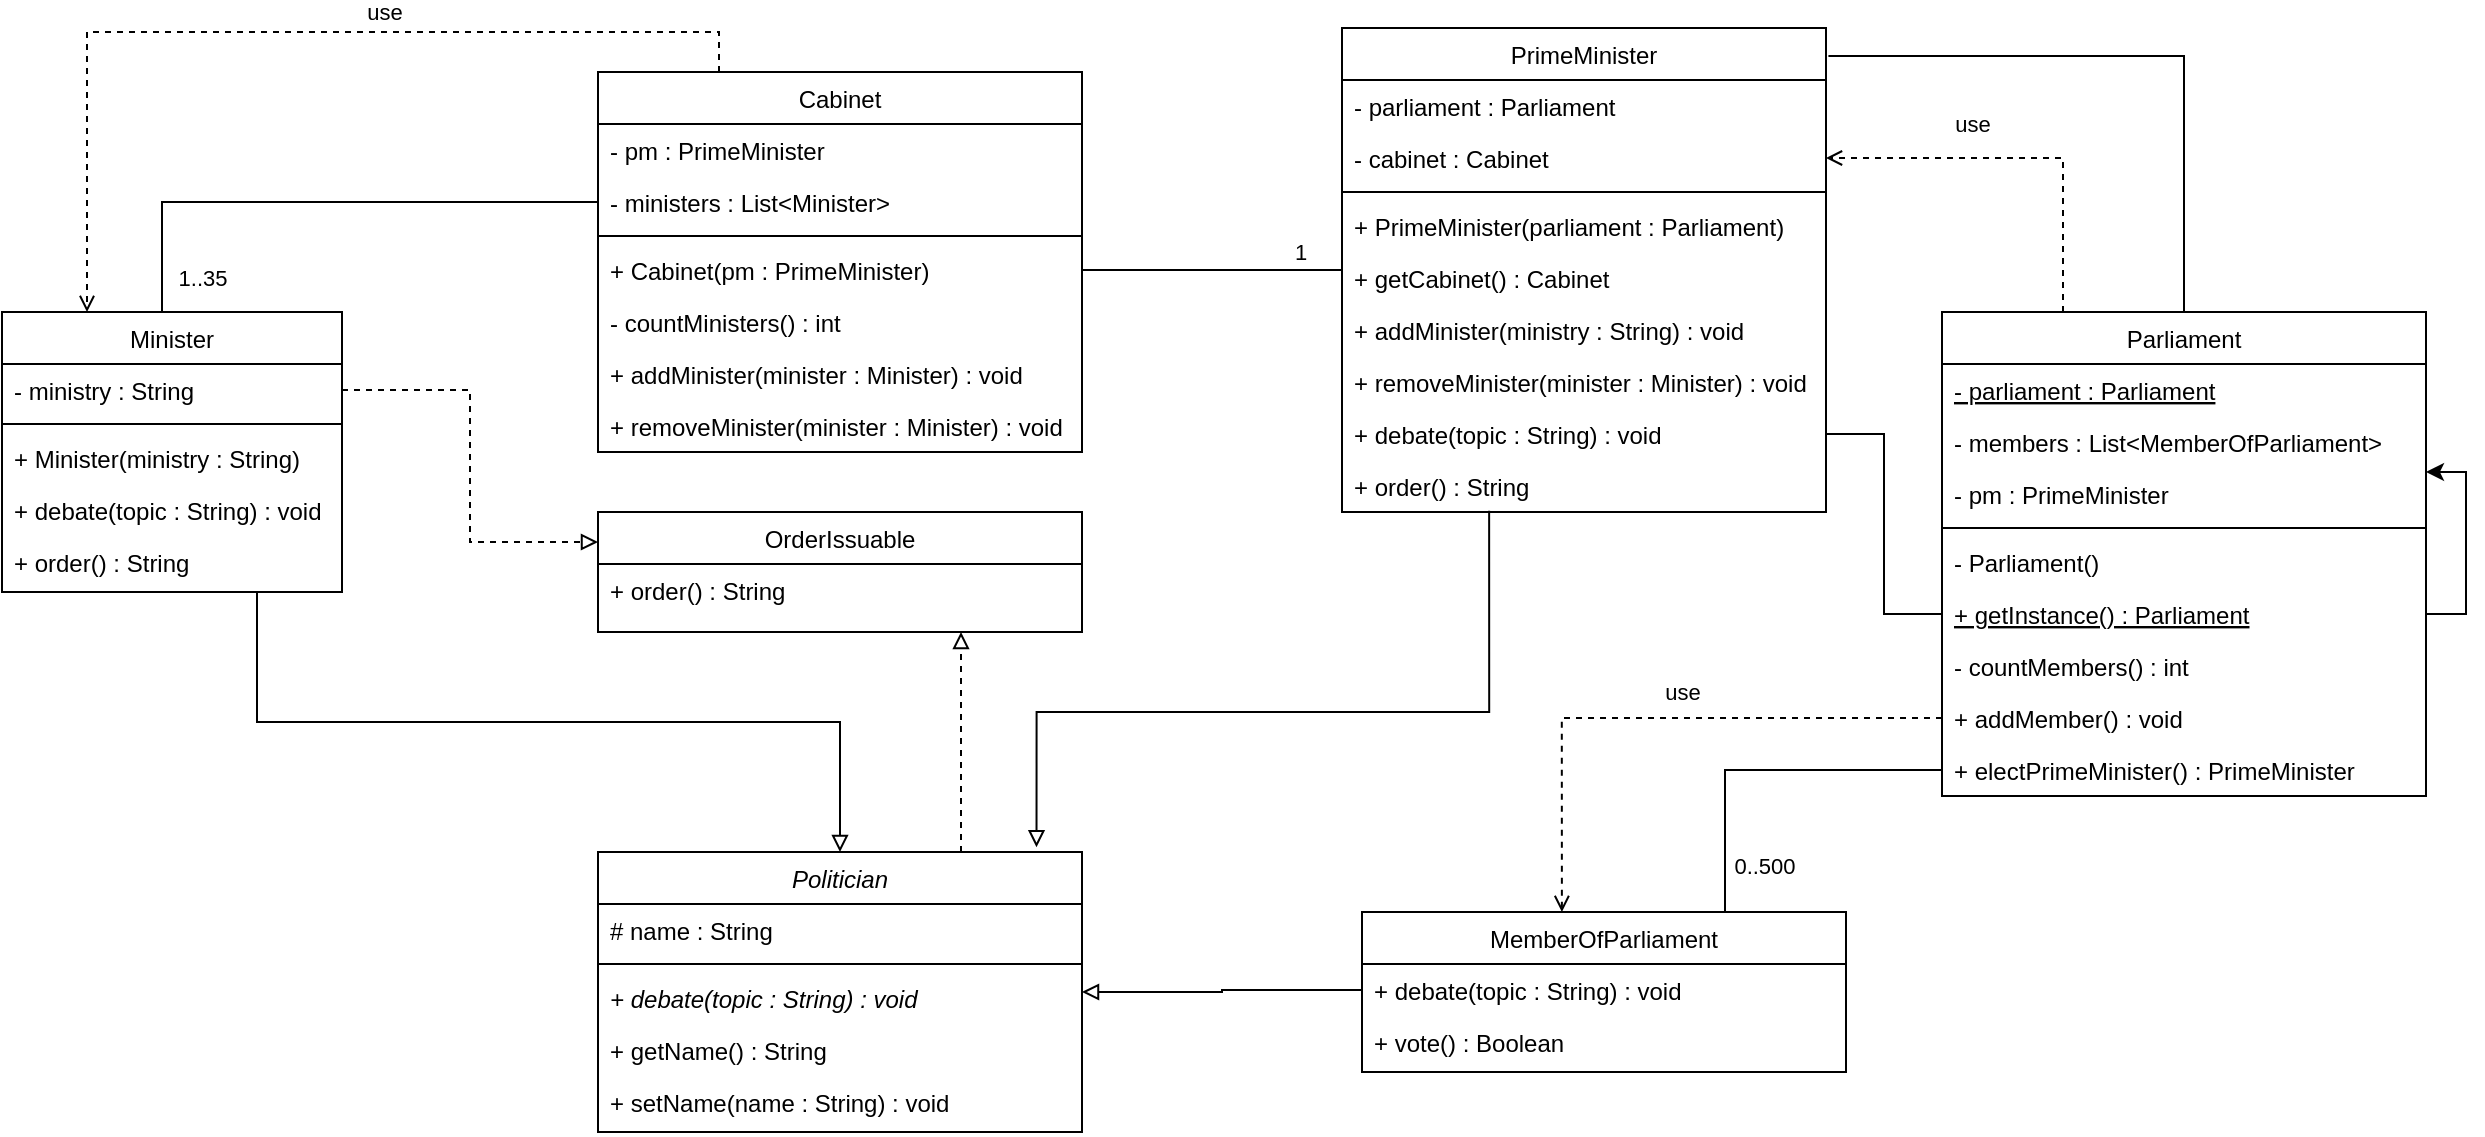 <mxfile version="17.0.0" type="device"><diagram id="C5RBs43oDa-KdzZeNtuy" name="Page-1"><mxGraphModel dx="1378" dy="768" grid="1" gridSize="10" guides="1" tooltips="1" connect="1" arrows="1" fold="1" page="1" pageScale="1" pageWidth="827" pageHeight="1169" math="0" shadow="0"><root><mxCell id="WIyWlLk6GJQsqaUBKTNV-0"/><mxCell id="WIyWlLk6GJQsqaUBKTNV-1" parent="WIyWlLk6GJQsqaUBKTNV-0"/><mxCell id="UvhGM3OK--eow40KzzBE-19" style="edgeStyle=orthogonalEdgeStyle;rounded=0;orthogonalLoop=1;jettySize=auto;html=1;exitX=0.25;exitY=0;exitDx=0;exitDy=0;entryX=0.25;entryY=0;entryDx=0;entryDy=0;dashed=1;endArrow=open;endFill=0;" edge="1" parent="WIyWlLk6GJQsqaUBKTNV-1" source="zkfFHV4jXpPFQw0GAbJ--17" target="Q0dpsQ_1_JngeyNaTn3y-10"><mxGeometry relative="1" as="geometry"/></mxCell><mxCell id="UvhGM3OK--eow40KzzBE-20" value="use" style="edgeLabel;html=1;align=center;verticalAlign=middle;resizable=0;points=[];" vertex="1" connectable="0" parent="UvhGM3OK--eow40KzzBE-19"><mxGeometry x="-0.213" y="-2" relative="1" as="geometry"><mxPoint y="-8" as="offset"/></mxGeometry></mxCell><mxCell id="zkfFHV4jXpPFQw0GAbJ--17" value="Cabinet" style="swimlane;fontStyle=0;align=center;verticalAlign=top;childLayout=stackLayout;horizontal=1;startSize=26;horizontalStack=0;resizeParent=1;resizeLast=0;collapsible=1;marginBottom=0;rounded=0;shadow=0;strokeWidth=1;" parent="WIyWlLk6GJQsqaUBKTNV-1" vertex="1"><mxGeometry x="508" y="120" width="242" height="190" as="geometry"><mxRectangle x="550" y="140" width="160" height="26" as="alternateBounds"/></mxGeometry></mxCell><mxCell id="zkfFHV4jXpPFQw0GAbJ--18" value="- pm : PrimeMinister" style="text;align=left;verticalAlign=top;spacingLeft=4;spacingRight=4;overflow=hidden;rotatable=0;points=[[0,0.5],[1,0.5]];portConstraint=eastwest;" parent="zkfFHV4jXpPFQw0GAbJ--17" vertex="1"><mxGeometry y="26" width="242" height="26" as="geometry"/></mxCell><mxCell id="zkfFHV4jXpPFQw0GAbJ--19" value="- ministers : List&lt;Minister&gt; " style="text;align=left;verticalAlign=top;spacingLeft=4;spacingRight=4;overflow=hidden;rotatable=0;points=[[0,0.5],[1,0.5]];portConstraint=eastwest;rounded=0;shadow=0;html=0;" parent="zkfFHV4jXpPFQw0GAbJ--17" vertex="1"><mxGeometry y="52" width="242" height="26" as="geometry"/></mxCell><mxCell id="zkfFHV4jXpPFQw0GAbJ--23" value="" style="line;html=1;strokeWidth=1;align=left;verticalAlign=middle;spacingTop=-1;spacingLeft=3;spacingRight=3;rotatable=0;labelPosition=right;points=[];portConstraint=eastwest;" parent="zkfFHV4jXpPFQw0GAbJ--17" vertex="1"><mxGeometry y="78" width="242" height="8" as="geometry"/></mxCell><mxCell id="zkfFHV4jXpPFQw0GAbJ--24" value="+ Cabinet(pm : PrimeMinister)" style="text;align=left;verticalAlign=top;spacingLeft=4;spacingRight=4;overflow=hidden;rotatable=0;points=[[0,0.5],[1,0.5]];portConstraint=eastwest;" parent="zkfFHV4jXpPFQw0GAbJ--17" vertex="1"><mxGeometry y="86" width="242" height="26" as="geometry"/></mxCell><mxCell id="zkfFHV4jXpPFQw0GAbJ--25" value="- countMinisters() : int" style="text;align=left;verticalAlign=top;spacingLeft=4;spacingRight=4;overflow=hidden;rotatable=0;points=[[0,0.5],[1,0.5]];portConstraint=eastwest;" parent="zkfFHV4jXpPFQw0GAbJ--17" vertex="1"><mxGeometry y="112" width="242" height="26" as="geometry"/></mxCell><mxCell id="Q0dpsQ_1_JngeyNaTn3y-0" value="+ addMinister(minister : Minister) : void" style="text;align=left;verticalAlign=top;spacingLeft=4;spacingRight=4;overflow=hidden;rotatable=0;points=[[0,0.5],[1,0.5]];portConstraint=eastwest;" parent="zkfFHV4jXpPFQw0GAbJ--17" vertex="1"><mxGeometry y="138" width="242" height="26" as="geometry"/></mxCell><mxCell id="Q0dpsQ_1_JngeyNaTn3y-1" value="+ removeMinister(minister : Minister) : void" style="text;align=left;verticalAlign=top;spacingLeft=4;spacingRight=4;overflow=hidden;rotatable=0;points=[[0,0.5],[1,0.5]];portConstraint=eastwest;" parent="zkfFHV4jXpPFQw0GAbJ--17" vertex="1"><mxGeometry y="164" width="242" height="26" as="geometry"/></mxCell><mxCell id="UvhGM3OK--eow40KzzBE-12" style="edgeStyle=orthogonalEdgeStyle;rounded=0;orthogonalLoop=1;jettySize=auto;html=1;exitX=0.75;exitY=0;exitDx=0;exitDy=0;endArrow=none;endFill=0;" edge="1" parent="WIyWlLk6GJQsqaUBKTNV-1" source="Q0dpsQ_1_JngeyNaTn3y-2" target="Q0dpsQ_1_JngeyNaTn3y-32"><mxGeometry relative="1" as="geometry"/></mxCell><mxCell id="UvhGM3OK--eow40KzzBE-18" value="0..500" style="edgeLabel;html=1;align=center;verticalAlign=middle;resizable=0;points=[];" vertex="1" connectable="0" parent="UvhGM3OK--eow40KzzBE-12"><mxGeometry x="-0.741" y="1" relative="1" as="geometry"><mxPoint x="20" as="offset"/></mxGeometry></mxCell><mxCell id="Q0dpsQ_1_JngeyNaTn3y-2" value="MemberOfParliament" style="swimlane;fontStyle=0;align=center;verticalAlign=top;childLayout=stackLayout;horizontal=1;startSize=26;horizontalStack=0;resizeParent=1;resizeLast=0;collapsible=1;marginBottom=0;rounded=0;shadow=0;strokeWidth=1;" parent="WIyWlLk6GJQsqaUBKTNV-1" vertex="1"><mxGeometry x="890" y="540" width="242" height="80" as="geometry"><mxRectangle x="550" y="140" width="160" height="26" as="alternateBounds"/></mxGeometry></mxCell><mxCell id="Q0dpsQ_1_JngeyNaTn3y-9" value="+ debate(topic : String) : void" style="text;align=left;verticalAlign=top;spacingLeft=4;spacingRight=4;overflow=hidden;rotatable=0;points=[[0,0.5],[1,0.5]];portConstraint=eastwest;" parent="Q0dpsQ_1_JngeyNaTn3y-2" vertex="1"><mxGeometry y="26" width="242" height="26" as="geometry"/></mxCell><mxCell id="Q0dpsQ_1_JngeyNaTn3y-8" value="+ vote() : Boolean" style="text;align=left;verticalAlign=top;spacingLeft=4;spacingRight=4;overflow=hidden;rotatable=0;points=[[0,0.5],[1,0.5]];portConstraint=eastwest;" parent="Q0dpsQ_1_JngeyNaTn3y-2" vertex="1"><mxGeometry y="52" width="242" height="26" as="geometry"/></mxCell><mxCell id="UvhGM3OK--eow40KzzBE-9" style="edgeStyle=orthogonalEdgeStyle;rounded=0;orthogonalLoop=1;jettySize=auto;html=1;exitX=0.75;exitY=1;exitDx=0;exitDy=0;endArrow=block;endFill=0;" edge="1" parent="WIyWlLk6GJQsqaUBKTNV-1" source="Q0dpsQ_1_JngeyNaTn3y-10" target="Q0dpsQ_1_JngeyNaTn3y-33"><mxGeometry relative="1" as="geometry"/></mxCell><mxCell id="UvhGM3OK--eow40KzzBE-10" style="edgeStyle=orthogonalEdgeStyle;rounded=0;orthogonalLoop=1;jettySize=auto;html=1;exitX=1;exitY=0.5;exitDx=0;exitDy=0;entryX=0;entryY=0.25;entryDx=0;entryDy=0;endArrow=block;endFill=0;dashed=1;" edge="1" parent="WIyWlLk6GJQsqaUBKTNV-1" source="Q0dpsQ_1_JngeyNaTn3y-11" target="Q0dpsQ_1_JngeyNaTn3y-18"><mxGeometry relative="1" as="geometry"/></mxCell><mxCell id="Q0dpsQ_1_JngeyNaTn3y-10" value="Minister" style="swimlane;fontStyle=0;align=center;verticalAlign=top;childLayout=stackLayout;horizontal=1;startSize=26;horizontalStack=0;resizeParent=1;resizeLast=0;collapsible=1;marginBottom=0;rounded=0;shadow=0;strokeWidth=1;" parent="WIyWlLk6GJQsqaUBKTNV-1" vertex="1"><mxGeometry x="210" y="240" width="170" height="140" as="geometry"><mxRectangle x="550" y="140" width="160" height="26" as="alternateBounds"/></mxGeometry></mxCell><mxCell id="Q0dpsQ_1_JngeyNaTn3y-11" value="- ministry : String" style="text;align=left;verticalAlign=top;spacingLeft=4;spacingRight=4;overflow=hidden;rotatable=0;points=[[0,0.5],[1,0.5]];portConstraint=eastwest;" parent="Q0dpsQ_1_JngeyNaTn3y-10" vertex="1"><mxGeometry y="26" width="170" height="26" as="geometry"/></mxCell><mxCell id="Q0dpsQ_1_JngeyNaTn3y-13" value="" style="line;html=1;strokeWidth=1;align=left;verticalAlign=middle;spacingTop=-1;spacingLeft=3;spacingRight=3;rotatable=0;labelPosition=right;points=[];portConstraint=eastwest;" parent="Q0dpsQ_1_JngeyNaTn3y-10" vertex="1"><mxGeometry y="52" width="170" height="8" as="geometry"/></mxCell><mxCell id="Q0dpsQ_1_JngeyNaTn3y-14" value="+ Minister(ministry : String)" style="text;align=left;verticalAlign=top;spacingLeft=4;spacingRight=4;overflow=hidden;rotatable=0;points=[[0,0.5],[1,0.5]];portConstraint=eastwest;" parent="Q0dpsQ_1_JngeyNaTn3y-10" vertex="1"><mxGeometry y="60" width="170" height="26" as="geometry"/></mxCell><mxCell id="Q0dpsQ_1_JngeyNaTn3y-16" value="+ debate(topic : String) : void" style="text;align=left;verticalAlign=top;spacingLeft=4;spacingRight=4;overflow=hidden;rotatable=0;points=[[0,0.5],[1,0.5]];portConstraint=eastwest;" parent="Q0dpsQ_1_JngeyNaTn3y-10" vertex="1"><mxGeometry y="86" width="170" height="26" as="geometry"/></mxCell><mxCell id="Q0dpsQ_1_JngeyNaTn3y-17" value="+ order() : String" style="text;align=left;verticalAlign=top;spacingLeft=4;spacingRight=4;overflow=hidden;rotatable=0;points=[[0,0.5],[1,0.5]];portConstraint=eastwest;" parent="Q0dpsQ_1_JngeyNaTn3y-10" vertex="1"><mxGeometry y="112" width="170" height="26" as="geometry"/></mxCell><mxCell id="Q0dpsQ_1_JngeyNaTn3y-18" value="OrderIssuable" style="swimlane;fontStyle=0;align=center;verticalAlign=top;childLayout=stackLayout;horizontal=1;startSize=26;horizontalStack=0;resizeParent=1;resizeLast=0;collapsible=1;marginBottom=0;rounded=0;shadow=0;strokeWidth=1;" parent="WIyWlLk6GJQsqaUBKTNV-1" vertex="1"><mxGeometry x="508" y="340" width="242" height="60" as="geometry"><mxRectangle x="550" y="140" width="160" height="26" as="alternateBounds"/></mxGeometry></mxCell><mxCell id="Q0dpsQ_1_JngeyNaTn3y-22" value="+ order() : String" style="text;align=left;verticalAlign=top;spacingLeft=4;spacingRight=4;overflow=hidden;rotatable=0;points=[[0,0.5],[1,0.5]];portConstraint=eastwest;" parent="Q0dpsQ_1_JngeyNaTn3y-18" vertex="1"><mxGeometry y="26" width="242" height="26" as="geometry"/></mxCell><mxCell id="UvhGM3OK--eow40KzzBE-11" style="edgeStyle=orthogonalEdgeStyle;rounded=0;orthogonalLoop=1;jettySize=auto;html=1;exitX=0.5;exitY=0;exitDx=0;exitDy=0;entryX=1.005;entryY=0.058;entryDx=0;entryDy=0;entryPerimeter=0;endArrow=none;endFill=0;" edge="1" parent="WIyWlLk6GJQsqaUBKTNV-1" source="Q0dpsQ_1_JngeyNaTn3y-23" target="Q0dpsQ_1_JngeyNaTn3y-44"><mxGeometry relative="1" as="geometry"/></mxCell><mxCell id="UvhGM3OK--eow40KzzBE-26" style="edgeStyle=orthogonalEdgeStyle;rounded=0;orthogonalLoop=1;jettySize=auto;html=1;exitX=0.25;exitY=0;exitDx=0;exitDy=0;entryX=1;entryY=0.5;entryDx=0;entryDy=0;dashed=1;endArrow=open;endFill=0;" edge="1" parent="WIyWlLk6GJQsqaUBKTNV-1" source="Q0dpsQ_1_JngeyNaTn3y-23" target="Q0dpsQ_1_JngeyNaTn3y-47"><mxGeometry relative="1" as="geometry"/></mxCell><mxCell id="UvhGM3OK--eow40KzzBE-27" value="use" style="edgeLabel;html=1;align=center;verticalAlign=middle;resizable=0;points=[];" vertex="1" connectable="0" parent="UvhGM3OK--eow40KzzBE-26"><mxGeometry x="0.259" y="2" relative="1" as="geometry"><mxPoint y="-19" as="offset"/></mxGeometry></mxCell><mxCell id="Q0dpsQ_1_JngeyNaTn3y-23" value="Parliament" style="swimlane;fontStyle=0;align=center;verticalAlign=top;childLayout=stackLayout;horizontal=1;startSize=26;horizontalStack=0;resizeParent=1;resizeLast=0;collapsible=1;marginBottom=0;rounded=0;shadow=0;strokeWidth=1;" parent="WIyWlLk6GJQsqaUBKTNV-1" vertex="1"><mxGeometry x="1180" y="240" width="242" height="242" as="geometry"><mxRectangle x="550" y="140" width="160" height="26" as="alternateBounds"/></mxGeometry></mxCell><mxCell id="Q0dpsQ_1_JngeyNaTn3y-24" value="- parliament : Parliament" style="text;align=left;verticalAlign=top;spacingLeft=4;spacingRight=4;overflow=hidden;rotatable=0;points=[[0,0.5],[1,0.5]];portConstraint=eastwest;fontStyle=4" parent="Q0dpsQ_1_JngeyNaTn3y-23" vertex="1"><mxGeometry y="26" width="242" height="26" as="geometry"/></mxCell><mxCell id="Q0dpsQ_1_JngeyNaTn3y-25" value="- members : List&lt;MemberOfParliament&gt;" style="text;align=left;verticalAlign=top;spacingLeft=4;spacingRight=4;overflow=hidden;rotatable=0;points=[[0,0.5],[1,0.5]];portConstraint=eastwest;rounded=0;shadow=0;html=0;" parent="Q0dpsQ_1_JngeyNaTn3y-23" vertex="1"><mxGeometry y="52" width="242" height="26" as="geometry"/></mxCell><mxCell id="Q0dpsQ_1_JngeyNaTn3y-31" value="- pm : PrimeMinister" style="text;align=left;verticalAlign=top;spacingLeft=4;spacingRight=4;overflow=hidden;rotatable=0;points=[[0,0.5],[1,0.5]];portConstraint=eastwest;" parent="Q0dpsQ_1_JngeyNaTn3y-23" vertex="1"><mxGeometry y="78" width="242" height="26" as="geometry"/></mxCell><mxCell id="Q0dpsQ_1_JngeyNaTn3y-26" value="" style="line;html=1;strokeWidth=1;align=left;verticalAlign=middle;spacingTop=-1;spacingLeft=3;spacingRight=3;rotatable=0;labelPosition=right;points=[];portConstraint=eastwest;" parent="Q0dpsQ_1_JngeyNaTn3y-23" vertex="1"><mxGeometry y="104" width="242" height="8" as="geometry"/></mxCell><mxCell id="Q0dpsQ_1_JngeyNaTn3y-28" value="- Parliament()" style="text;align=left;verticalAlign=top;spacingLeft=4;spacingRight=4;overflow=hidden;rotatable=0;points=[[0,0.5],[1,0.5]];portConstraint=eastwest;" parent="Q0dpsQ_1_JngeyNaTn3y-23" vertex="1"><mxGeometry y="112" width="242" height="26" as="geometry"/></mxCell><mxCell id="UvhGM3OK--eow40KzzBE-21" style="edgeStyle=orthogonalEdgeStyle;rounded=0;orthogonalLoop=1;jettySize=auto;html=1;exitX=1;exitY=0.5;exitDx=0;exitDy=0;entryX=1;entryY=0.077;entryDx=0;entryDy=0;entryPerimeter=0;endArrow=classic;endFill=1;" edge="1" parent="Q0dpsQ_1_JngeyNaTn3y-23" source="Q0dpsQ_1_JngeyNaTn3y-27" target="Q0dpsQ_1_JngeyNaTn3y-31"><mxGeometry relative="1" as="geometry"/></mxCell><mxCell id="Q0dpsQ_1_JngeyNaTn3y-27" value="+ getInstance() : Parliament" style="text;align=left;verticalAlign=top;spacingLeft=4;spacingRight=4;overflow=hidden;rotatable=0;points=[[0,0.5],[1,0.5]];portConstraint=eastwest;fontStyle=4" parent="Q0dpsQ_1_JngeyNaTn3y-23" vertex="1"><mxGeometry y="138" width="242" height="26" as="geometry"/></mxCell><mxCell id="Q0dpsQ_1_JngeyNaTn3y-29" value="- countMembers() : int" style="text;align=left;verticalAlign=top;spacingLeft=4;spacingRight=4;overflow=hidden;rotatable=0;points=[[0,0.5],[1,0.5]];portConstraint=eastwest;" parent="Q0dpsQ_1_JngeyNaTn3y-23" vertex="1"><mxGeometry y="164" width="242" height="26" as="geometry"/></mxCell><mxCell id="Q0dpsQ_1_JngeyNaTn3y-30" value="+ addMember() : void" style="text;align=left;verticalAlign=top;spacingLeft=4;spacingRight=4;overflow=hidden;rotatable=0;points=[[0,0.5],[1,0.5]];portConstraint=eastwest;" parent="Q0dpsQ_1_JngeyNaTn3y-23" vertex="1"><mxGeometry y="190" width="242" height="26" as="geometry"/></mxCell><mxCell id="Q0dpsQ_1_JngeyNaTn3y-32" value="+ electPrimeMinister() : PrimeMinister" style="text;align=left;verticalAlign=top;spacingLeft=4;spacingRight=4;overflow=hidden;rotatable=0;points=[[0,0.5],[1,0.5]];portConstraint=eastwest;" parent="Q0dpsQ_1_JngeyNaTn3y-23" vertex="1"><mxGeometry y="216" width="242" height="26" as="geometry"/></mxCell><mxCell id="UvhGM3OK--eow40KzzBE-15" style="edgeStyle=orthogonalEdgeStyle;rounded=0;orthogonalLoop=1;jettySize=auto;html=1;exitX=0.75;exitY=0;exitDx=0;exitDy=0;entryX=0.75;entryY=1;entryDx=0;entryDy=0;endArrow=block;endFill=0;dashed=1;" edge="1" parent="WIyWlLk6GJQsqaUBKTNV-1" source="Q0dpsQ_1_JngeyNaTn3y-33" target="Q0dpsQ_1_JngeyNaTn3y-18"><mxGeometry relative="1" as="geometry"/></mxCell><mxCell id="Q0dpsQ_1_JngeyNaTn3y-33" value="Politician" style="swimlane;fontStyle=2;align=center;verticalAlign=top;childLayout=stackLayout;horizontal=1;startSize=26;horizontalStack=0;resizeParent=1;resizeLast=0;collapsible=1;marginBottom=0;rounded=0;shadow=0;strokeWidth=1;" parent="WIyWlLk6GJQsqaUBKTNV-1" vertex="1"><mxGeometry x="508" y="510" width="242" height="140" as="geometry"><mxRectangle x="550" y="140" width="160" height="26" as="alternateBounds"/></mxGeometry></mxCell><mxCell id="Q0dpsQ_1_JngeyNaTn3y-36" value="# name : String" style="text;align=left;verticalAlign=top;spacingLeft=4;spacingRight=4;overflow=hidden;rotatable=0;points=[[0,0.5],[1,0.5]];portConstraint=eastwest;" parent="Q0dpsQ_1_JngeyNaTn3y-33" vertex="1"><mxGeometry y="26" width="242" height="26" as="geometry"/></mxCell><mxCell id="Q0dpsQ_1_JngeyNaTn3y-37" value="" style="line;html=1;strokeWidth=1;align=left;verticalAlign=middle;spacingTop=-1;spacingLeft=3;spacingRight=3;rotatable=0;labelPosition=right;points=[];portConstraint=eastwest;" parent="Q0dpsQ_1_JngeyNaTn3y-33" vertex="1"><mxGeometry y="52" width="242" height="8" as="geometry"/></mxCell><mxCell id="Q0dpsQ_1_JngeyNaTn3y-41" value="+ debate(topic : String) : void" style="text;align=left;verticalAlign=top;spacingLeft=4;spacingRight=4;overflow=hidden;rotatable=0;points=[[0,0.5],[1,0.5]];portConstraint=eastwest;fontStyle=2" parent="Q0dpsQ_1_JngeyNaTn3y-33" vertex="1"><mxGeometry y="60" width="242" height="26" as="geometry"/></mxCell><mxCell id="Q0dpsQ_1_JngeyNaTn3y-42" value="+ getName() : String" style="text;align=left;verticalAlign=top;spacingLeft=4;spacingRight=4;overflow=hidden;rotatable=0;points=[[0,0.5],[1,0.5]];portConstraint=eastwest;" parent="Q0dpsQ_1_JngeyNaTn3y-33" vertex="1"><mxGeometry y="86" width="242" height="26" as="geometry"/></mxCell><mxCell id="Q0dpsQ_1_JngeyNaTn3y-43" value="+ setName(name : String) : void" style="text;align=left;verticalAlign=top;spacingLeft=4;spacingRight=4;overflow=hidden;rotatable=0;points=[[0,0.5],[1,0.5]];portConstraint=eastwest;" parent="Q0dpsQ_1_JngeyNaTn3y-33" vertex="1"><mxGeometry y="112" width="242" height="26" as="geometry"/></mxCell><mxCell id="Q0dpsQ_1_JngeyNaTn3y-44" value="PrimeMinister" style="swimlane;fontStyle=0;align=center;verticalAlign=top;childLayout=stackLayout;horizontal=1;startSize=26;horizontalStack=0;resizeParent=1;resizeLast=0;collapsible=1;marginBottom=0;rounded=0;shadow=0;strokeWidth=1;" parent="WIyWlLk6GJQsqaUBKTNV-1" vertex="1"><mxGeometry x="880" y="98" width="242" height="242" as="geometry"><mxRectangle x="550" y="140" width="160" height="26" as="alternateBounds"/></mxGeometry></mxCell><mxCell id="Q0dpsQ_1_JngeyNaTn3y-46" value="- parliament : Parliament" style="text;align=left;verticalAlign=top;spacingLeft=4;spacingRight=4;overflow=hidden;rotatable=0;points=[[0,0.5],[1,0.5]];portConstraint=eastwest;rounded=0;shadow=0;html=0;" parent="Q0dpsQ_1_JngeyNaTn3y-44" vertex="1"><mxGeometry y="26" width="242" height="26" as="geometry"/></mxCell><mxCell id="Q0dpsQ_1_JngeyNaTn3y-47" value="- cabinet : Cabinet" style="text;align=left;verticalAlign=top;spacingLeft=4;spacingRight=4;overflow=hidden;rotatable=0;points=[[0,0.5],[1,0.5]];portConstraint=eastwest;" parent="Q0dpsQ_1_JngeyNaTn3y-44" vertex="1"><mxGeometry y="52" width="242" height="26" as="geometry"/></mxCell><mxCell id="Q0dpsQ_1_JngeyNaTn3y-48" value="" style="line;html=1;strokeWidth=1;align=left;verticalAlign=middle;spacingTop=-1;spacingLeft=3;spacingRight=3;rotatable=0;labelPosition=right;points=[];portConstraint=eastwest;" parent="Q0dpsQ_1_JngeyNaTn3y-44" vertex="1"><mxGeometry y="78" width="242" height="8" as="geometry"/></mxCell><mxCell id="Q0dpsQ_1_JngeyNaTn3y-49" value="+ PrimeMinister(parliament : Parliament)" style="text;align=left;verticalAlign=top;spacingLeft=4;spacingRight=4;overflow=hidden;rotatable=0;points=[[0,0.5],[1,0.5]];portConstraint=eastwest;" parent="Q0dpsQ_1_JngeyNaTn3y-44" vertex="1"><mxGeometry y="86" width="242" height="26" as="geometry"/></mxCell><mxCell id="Q0dpsQ_1_JngeyNaTn3y-50" value="+ getCabinet() : Cabinet" style="text;align=left;verticalAlign=top;spacingLeft=4;spacingRight=4;overflow=hidden;rotatable=0;points=[[0,0.5],[1,0.5]];portConstraint=eastwest;fontStyle=0" parent="Q0dpsQ_1_JngeyNaTn3y-44" vertex="1"><mxGeometry y="112" width="242" height="26" as="geometry"/></mxCell><mxCell id="Q0dpsQ_1_JngeyNaTn3y-52" value="+ addMinister(ministry : String) : void" style="text;align=left;verticalAlign=top;spacingLeft=4;spacingRight=4;overflow=hidden;rotatable=0;points=[[0,0.5],[1,0.5]];portConstraint=eastwest;" parent="Q0dpsQ_1_JngeyNaTn3y-44" vertex="1"><mxGeometry y="138" width="242" height="26" as="geometry"/></mxCell><mxCell id="Q0dpsQ_1_JngeyNaTn3y-54" value="+ removeMinister(minister : Minister) : void" style="text;align=left;verticalAlign=top;spacingLeft=4;spacingRight=4;overflow=hidden;rotatable=0;points=[[0,0.5],[1,0.5]];portConstraint=eastwest;" parent="Q0dpsQ_1_JngeyNaTn3y-44" vertex="1"><mxGeometry y="164" width="242" height="26" as="geometry"/></mxCell><mxCell id="Q0dpsQ_1_JngeyNaTn3y-55" value="+ debate(topic : String) : void" style="text;align=left;verticalAlign=top;spacingLeft=4;spacingRight=4;overflow=hidden;rotatable=0;points=[[0,0.5],[1,0.5]];portConstraint=eastwest;" parent="Q0dpsQ_1_JngeyNaTn3y-44" vertex="1"><mxGeometry y="190" width="242" height="26" as="geometry"/></mxCell><mxCell id="Q0dpsQ_1_JngeyNaTn3y-56" value="+ order() : String" style="text;align=left;verticalAlign=top;spacingLeft=4;spacingRight=4;overflow=hidden;rotatable=0;points=[[0,0.5],[1,0.5]];portConstraint=eastwest;fontStyle=0" parent="Q0dpsQ_1_JngeyNaTn3y-44" vertex="1"><mxGeometry y="216" width="242" height="26" as="geometry"/></mxCell><mxCell id="UvhGM3OK--eow40KzzBE-1" style="edgeStyle=orthogonalEdgeStyle;rounded=0;orthogonalLoop=1;jettySize=auto;html=1;endArrow=none;endFill=0;entryX=0;entryY=0.5;entryDx=0;entryDy=0;" edge="1" parent="WIyWlLk6GJQsqaUBKTNV-1" source="Q0dpsQ_1_JngeyNaTn3y-10" target="zkfFHV4jXpPFQw0GAbJ--19"><mxGeometry relative="1" as="geometry"><Array as="points"><mxPoint x="290" y="185"/></Array></mxGeometry></mxCell><mxCell id="UvhGM3OK--eow40KzzBE-7" value="1..35" style="edgeLabel;html=1;align=center;verticalAlign=middle;resizable=0;points=[];" vertex="1" connectable="0" parent="UvhGM3OK--eow40KzzBE-1"><mxGeometry x="0.457" y="2" relative="1" as="geometry"><mxPoint x="-124" y="40" as="offset"/></mxGeometry></mxCell><mxCell id="UvhGM3OK--eow40KzzBE-4" style="edgeStyle=orthogonalEdgeStyle;rounded=0;orthogonalLoop=1;jettySize=auto;html=1;endArrow=none;endFill=0;entryX=1;entryY=0.5;entryDx=0;entryDy=0;" edge="1" parent="WIyWlLk6GJQsqaUBKTNV-1" source="Q0dpsQ_1_JngeyNaTn3y-44" target="zkfFHV4jXpPFQw0GAbJ--24"><mxGeometry relative="1" as="geometry"/></mxCell><mxCell id="UvhGM3OK--eow40KzzBE-6" value="1" style="edgeLabel;html=1;align=center;verticalAlign=middle;resizable=0;points=[];" vertex="1" connectable="0" parent="UvhGM3OK--eow40KzzBE-4"><mxGeometry x="0.212" y="2" relative="1" as="geometry"><mxPoint x="58" y="-11" as="offset"/></mxGeometry></mxCell><mxCell id="UvhGM3OK--eow40KzzBE-8" style="edgeStyle=orthogonalEdgeStyle;rounded=0;orthogonalLoop=1;jettySize=auto;html=1;exitX=0;exitY=0.5;exitDx=0;exitDy=0;endArrow=block;endFill=0;" edge="1" parent="WIyWlLk6GJQsqaUBKTNV-1" source="Q0dpsQ_1_JngeyNaTn3y-9" target="Q0dpsQ_1_JngeyNaTn3y-33"><mxGeometry relative="1" as="geometry"/></mxCell><mxCell id="UvhGM3OK--eow40KzzBE-13" style="edgeStyle=orthogonalEdgeStyle;rounded=0;orthogonalLoop=1;jettySize=auto;html=1;exitX=1;exitY=0.5;exitDx=0;exitDy=0;entryX=0;entryY=0.5;entryDx=0;entryDy=0;endArrow=none;endFill=0;" edge="1" parent="WIyWlLk6GJQsqaUBKTNV-1" source="Q0dpsQ_1_JngeyNaTn3y-55" target="Q0dpsQ_1_JngeyNaTn3y-27"><mxGeometry relative="1" as="geometry"/></mxCell><mxCell id="UvhGM3OK--eow40KzzBE-14" style="edgeStyle=orthogonalEdgeStyle;rounded=0;orthogonalLoop=1;jettySize=auto;html=1;exitX=0.304;exitY=0.976;exitDx=0;exitDy=0;entryX=0.906;entryY=-0.017;entryDx=0;entryDy=0;entryPerimeter=0;endArrow=block;endFill=0;exitPerimeter=0;" edge="1" parent="WIyWlLk6GJQsqaUBKTNV-1" source="Q0dpsQ_1_JngeyNaTn3y-56" target="Q0dpsQ_1_JngeyNaTn3y-33"><mxGeometry relative="1" as="geometry"><Array as="points"><mxPoint x="954" y="440"/><mxPoint x="727" y="440"/></Array></mxGeometry></mxCell><mxCell id="UvhGM3OK--eow40KzzBE-24" style="edgeStyle=orthogonalEdgeStyle;rounded=0;orthogonalLoop=1;jettySize=auto;html=1;exitX=0;exitY=0.5;exitDx=0;exitDy=0;entryX=0.413;entryY=0;entryDx=0;entryDy=0;entryPerimeter=0;dashed=1;endArrow=open;endFill=0;" edge="1" parent="WIyWlLk6GJQsqaUBKTNV-1" source="Q0dpsQ_1_JngeyNaTn3y-30" target="Q0dpsQ_1_JngeyNaTn3y-2"><mxGeometry relative="1" as="geometry"/></mxCell><mxCell id="UvhGM3OK--eow40KzzBE-25" value="use" style="edgeLabel;html=1;align=center;verticalAlign=middle;resizable=0;points=[];" vertex="1" connectable="0" parent="UvhGM3OK--eow40KzzBE-24"><mxGeometry x="-0.07" y="-1" relative="1" as="geometry"><mxPoint x="3" y="-12" as="offset"/></mxGeometry></mxCell></root></mxGraphModel></diagram></mxfile>